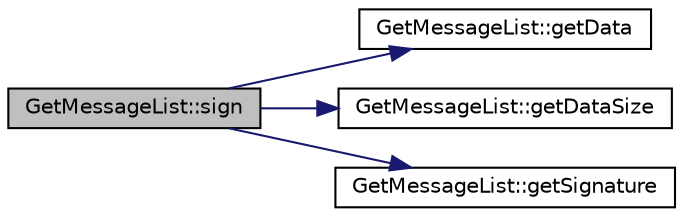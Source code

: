 digraph "GetMessageList::sign"
{
  edge [fontname="Helvetica",fontsize="10",labelfontname="Helvetica",labelfontsize="10"];
  node [fontname="Helvetica",fontsize="10",shape=record];
  rankdir="LR";
  Node10 [label="GetMessageList::sign",height=0.2,width=0.4,color="black", fillcolor="grey75", style="filled", fontcolor="black"];
  Node10 -> Node11 [color="midnightblue",fontsize="10",style="solid",fontname="Helvetica"];
  Node11 [label="GetMessageList::getData",height=0.2,width=0.4,color="black", fillcolor="white", style="filled",URL="$class_get_message_list.html#ad01c760dffb0d27cc98b9cea29684714",tooltip="Get pointer to command data structure. "];
  Node10 -> Node12 [color="midnightblue",fontsize="10",style="solid",fontname="Helvetica"];
  Node12 [label="GetMessageList::getDataSize",height=0.2,width=0.4,color="black", fillcolor="white", style="filled",URL="$class_get_message_list.html#a70f848fc5007f60a2e1d065691e72b2f",tooltip="Get data struct size. Without signature. "];
  Node10 -> Node13 [color="midnightblue",fontsize="10",style="solid",fontname="Helvetica"];
  Node13 [label="GetMessageList::getSignature",height=0.2,width=0.4,color="black", fillcolor="white", style="filled",URL="$class_get_message_list.html#afd0802b12d1c762ad1a0d34879316298",tooltip="Get pointer to signature data. "];
}

